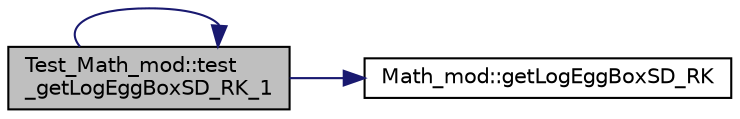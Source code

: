 digraph "Test_Math_mod::test_getLogEggBoxSD_RK_1"
{
 // LATEX_PDF_SIZE
  edge [fontname="Helvetica",fontsize="10",labelfontname="Helvetica",labelfontsize="10"];
  node [fontname="Helvetica",fontsize="10",shape=record];
  rankdir="LR";
  Node1 [label="Test_Math_mod::test\l_getLogEggBoxSD_RK_1",height=0.2,width=0.4,color="black", fillcolor="grey75", style="filled", fontcolor="black",tooltip=" "];
  Node1 -> Node2 [color="midnightblue",fontsize="10",style="solid",fontname="Helvetica"];
  Node2 [label="Math_mod::getLogEggBoxSD_RK",height=0.2,width=0.4,color="black", fillcolor="white", style="filled",URL="$namespaceMath__mod.html#a0f98c019374ef4060c2867edfa7bffd1",tooltip="Return the logarithm of the egg-box probability density function in one dimension."];
  Node1 -> Node1 [color="midnightblue",fontsize="10",style="solid",fontname="Helvetica"];
}
